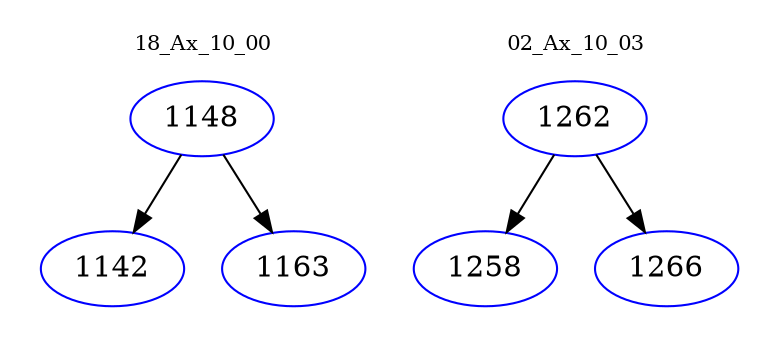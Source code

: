 digraph{
subgraph cluster_0 {
color = white
label = "18_Ax_10_00";
fontsize=10;
T0_1148 [label="1148", color="blue"]
T0_1148 -> T0_1142 [color="black"]
T0_1142 [label="1142", color="blue"]
T0_1148 -> T0_1163 [color="black"]
T0_1163 [label="1163", color="blue"]
}
subgraph cluster_1 {
color = white
label = "02_Ax_10_03";
fontsize=10;
T1_1262 [label="1262", color="blue"]
T1_1262 -> T1_1258 [color="black"]
T1_1258 [label="1258", color="blue"]
T1_1262 -> T1_1266 [color="black"]
T1_1266 [label="1266", color="blue"]
}
}
